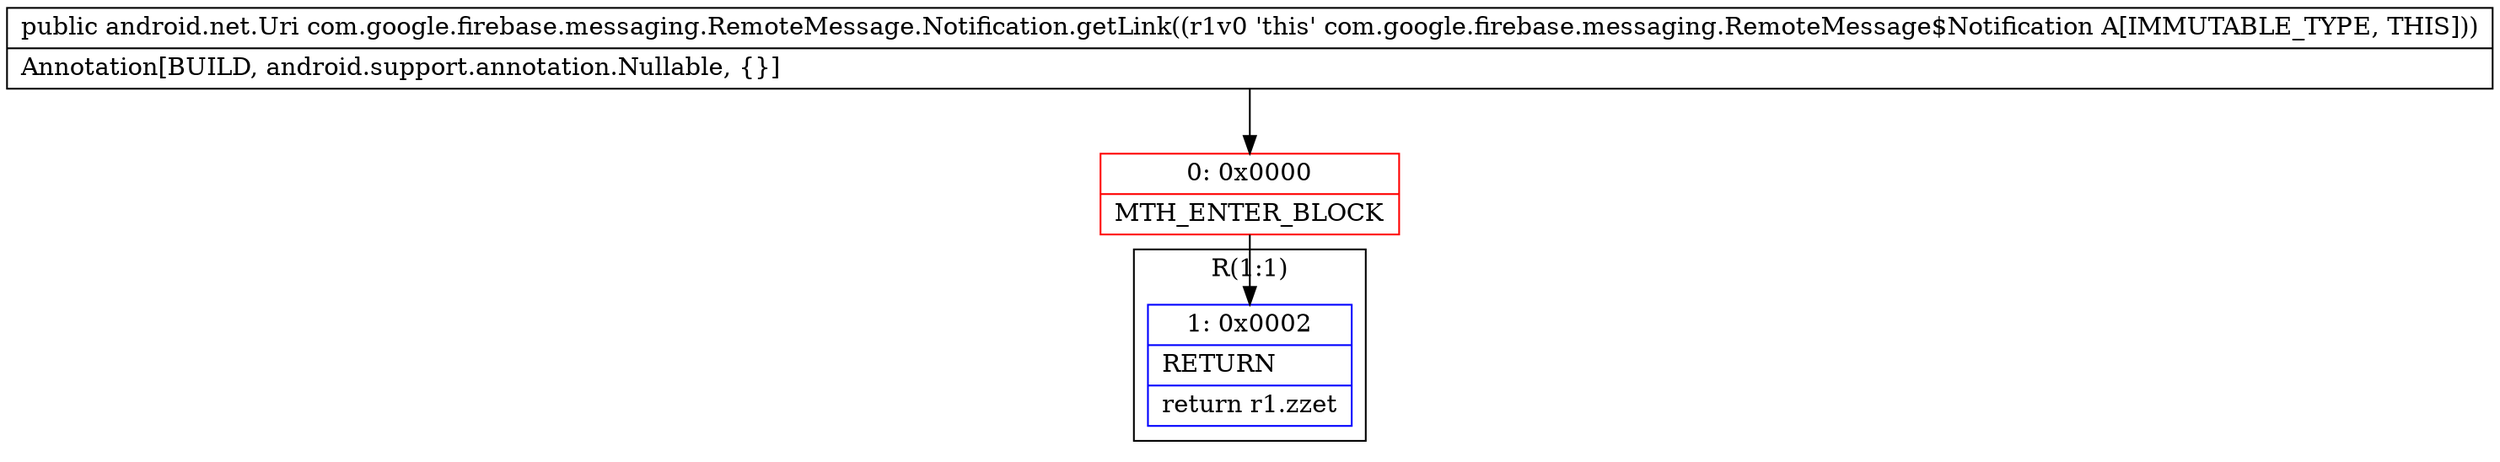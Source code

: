 digraph "CFG forcom.google.firebase.messaging.RemoteMessage.Notification.getLink()Landroid\/net\/Uri;" {
subgraph cluster_Region_1252550966 {
label = "R(1:1)";
node [shape=record,color=blue];
Node_1 [shape=record,label="{1\:\ 0x0002|RETURN\l|return r1.zzet\l}"];
}
Node_0 [shape=record,color=red,label="{0\:\ 0x0000|MTH_ENTER_BLOCK\l}"];
MethodNode[shape=record,label="{public android.net.Uri com.google.firebase.messaging.RemoteMessage.Notification.getLink((r1v0 'this' com.google.firebase.messaging.RemoteMessage$Notification A[IMMUTABLE_TYPE, THIS]))  | Annotation[BUILD, android.support.annotation.Nullable, \{\}]\l}"];
MethodNode -> Node_0;
Node_0 -> Node_1;
}

